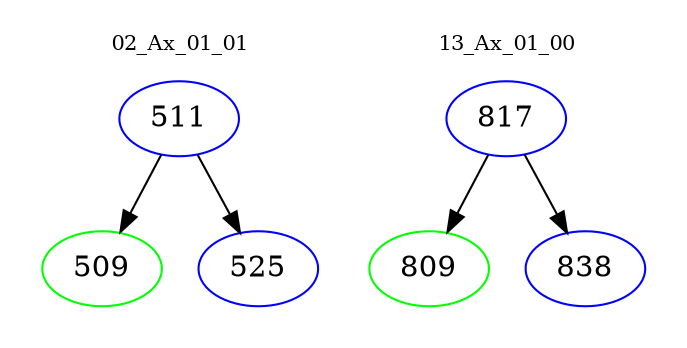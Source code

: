 digraph{
subgraph cluster_0 {
color = white
label = "02_Ax_01_01";
fontsize=10;
T0_511 [label="511", color="blue"]
T0_511 -> T0_509 [color="black"]
T0_509 [label="509", color="green"]
T0_511 -> T0_525 [color="black"]
T0_525 [label="525", color="blue"]
}
subgraph cluster_1 {
color = white
label = "13_Ax_01_00";
fontsize=10;
T1_817 [label="817", color="blue"]
T1_817 -> T1_809 [color="black"]
T1_809 [label="809", color="green"]
T1_817 -> T1_838 [color="black"]
T1_838 [label="838", color="blue"]
}
}
